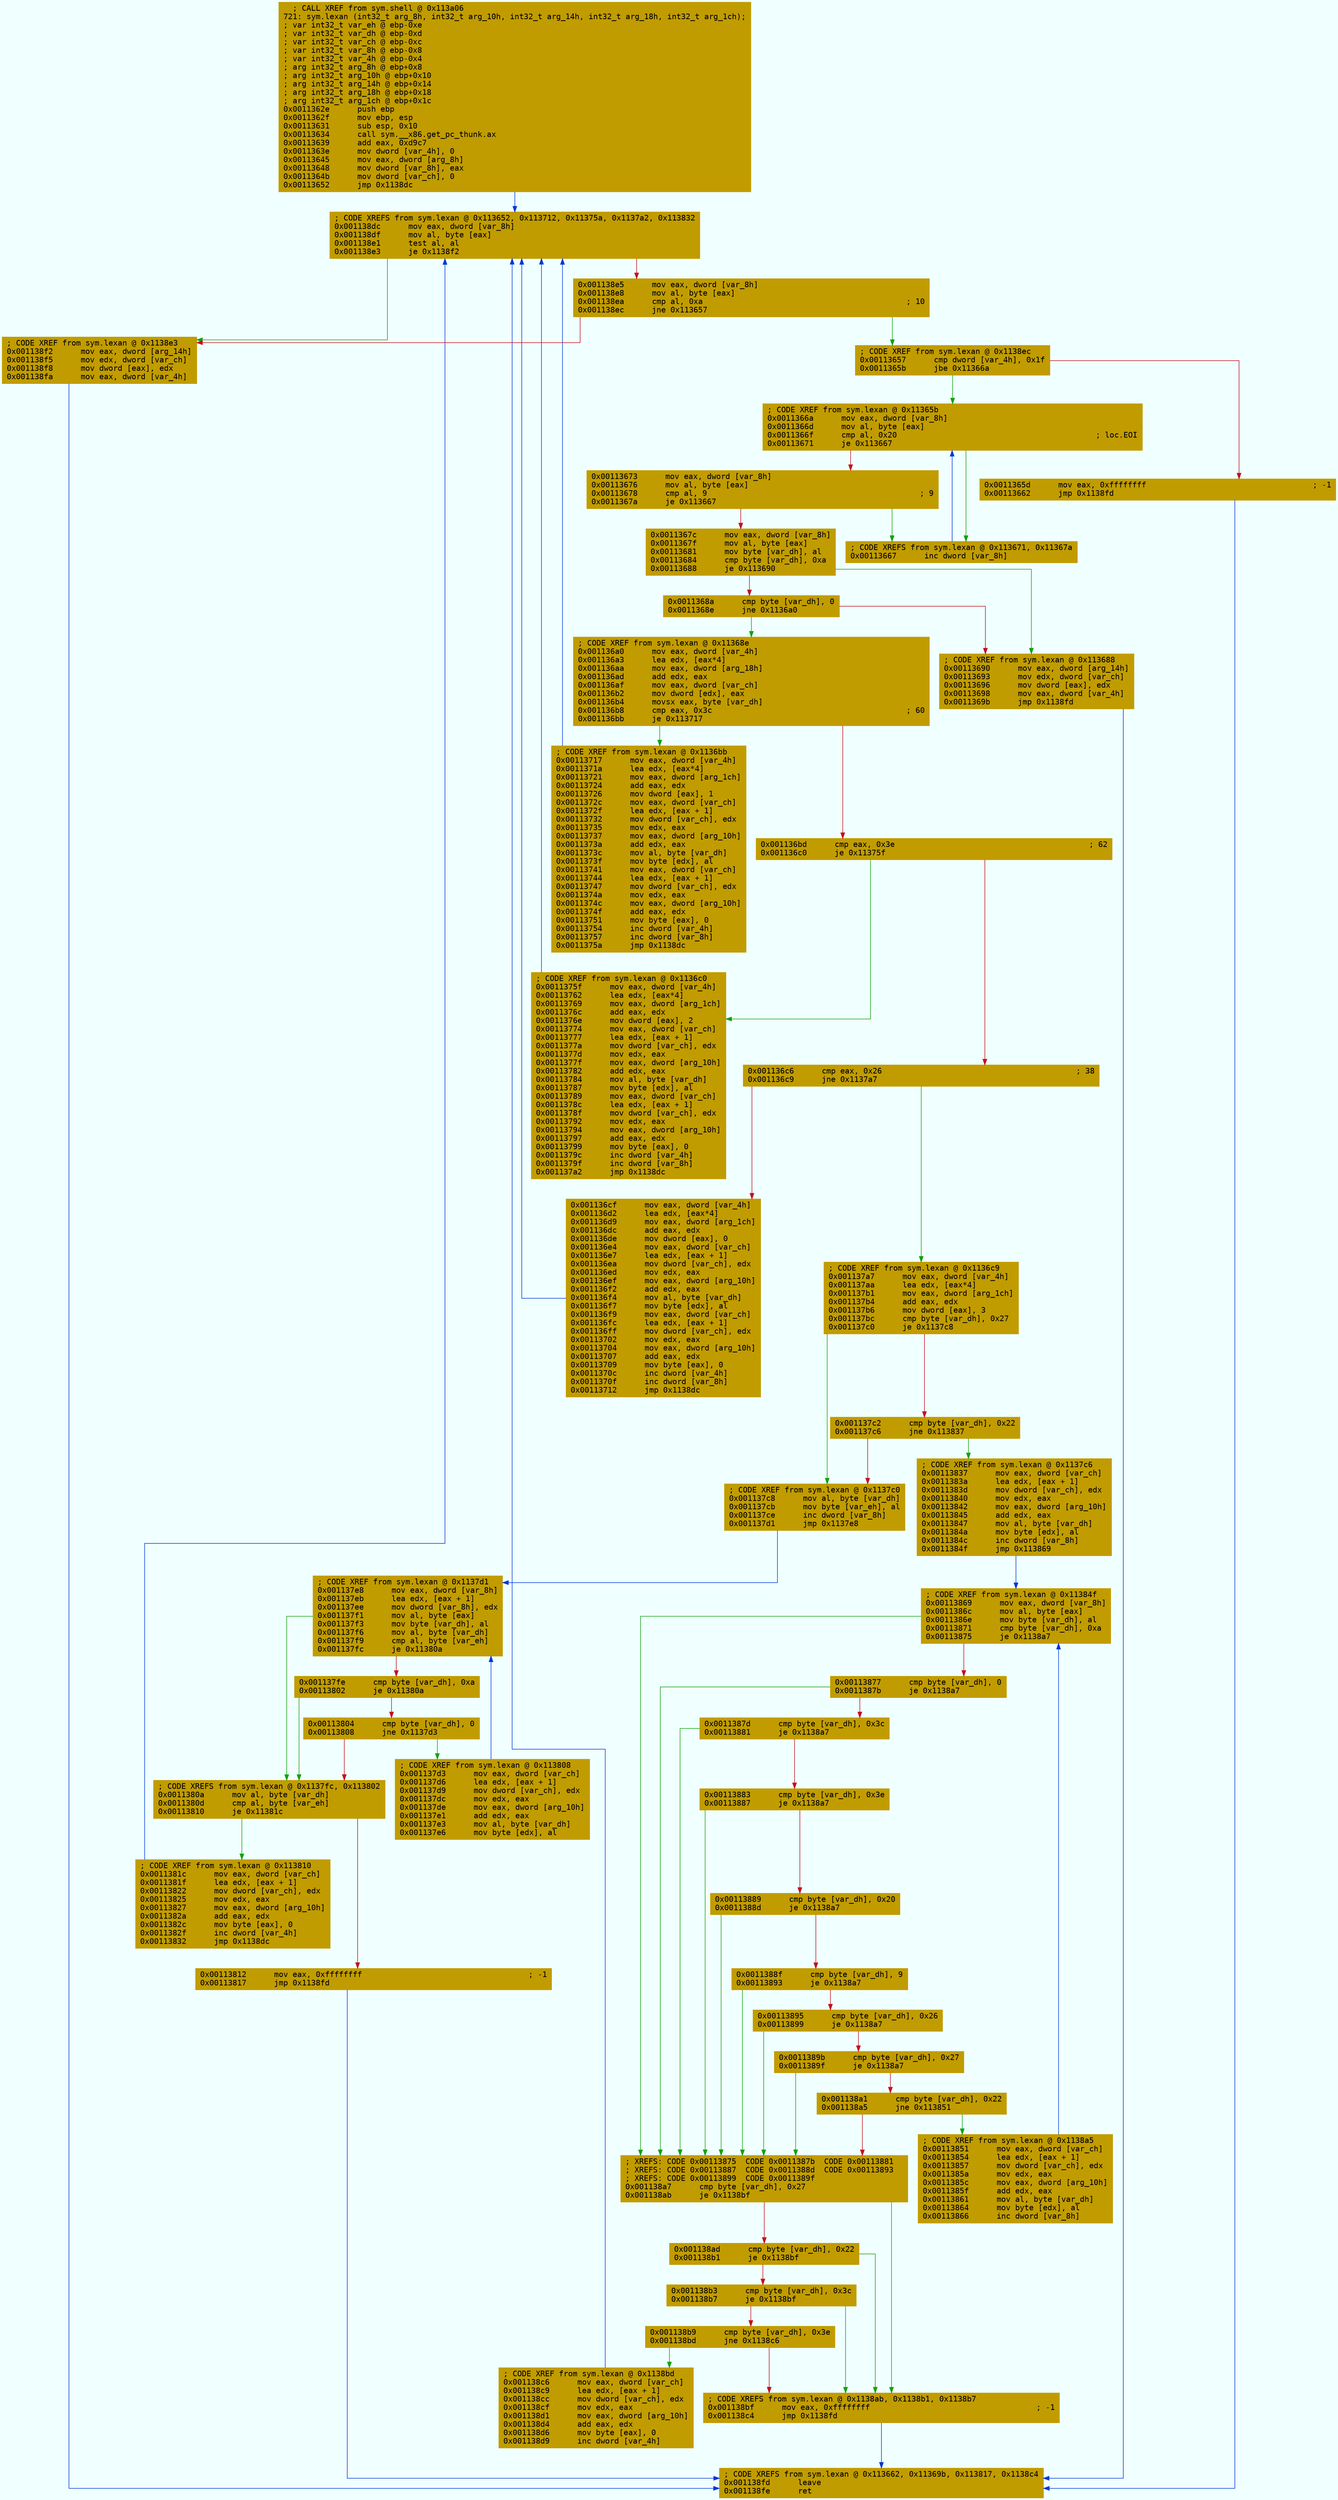 digraph code {
	graph [bgcolor=azure fontsize=8 fontname="Courier" splines="ortho"];
	node [fillcolor=gray style=filled shape=box];
	edge [arrowhead="normal"];
	"0x0011362e" [URL="sym.lexan/0x0011362e", fillcolor="#c19c00",color="#c19c00", fontname="Courier",label="  ; CALL XREF from sym.shell @ 0x113a06\l721: sym.lexan (int32_t arg_8h, int32_t arg_10h, int32_t arg_14h, int32_t arg_18h, int32_t arg_1ch);\l; var int32_t var_eh @ ebp-0xe\l; var int32_t var_dh @ ebp-0xd\l; var int32_t var_ch @ ebp-0xc\l; var int32_t var_8h @ ebp-0x8\l; var int32_t var_4h @ ebp-0x4\l; arg int32_t arg_8h @ ebp+0x8\l; arg int32_t arg_10h @ ebp+0x10\l; arg int32_t arg_14h @ ebp+0x14\l; arg int32_t arg_18h @ ebp+0x18\l; arg int32_t arg_1ch @ ebp+0x1c\l0x0011362e      push ebp\l0x0011362f      mov ebp, esp\l0x00113631      sub esp, 0x10\l0x00113634      call sym.__x86.get_pc_thunk.ax\l0x00113639      add eax, 0xd9c7\l0x0011363e      mov dword [var_4h], 0\l0x00113645      mov eax, dword [arg_8h]\l0x00113648      mov dword [var_8h], eax\l0x0011364b      mov dword [var_ch], 0\l0x00113652      jmp 0x1138dc\l"]
	"0x00113657" [URL="sym.lexan/0x00113657", fillcolor="#c19c00",color="#c19c00", fontname="Courier",label="; CODE XREF from sym.lexan @ 0x1138ec\l0x00113657      cmp dword [var_4h], 0x1f\l0x0011365b      jbe 0x11366a\l"]
	"0x0011365d" [URL="sym.lexan/0x0011365d", fillcolor="#c19c00",color="#c19c00", fontname="Courier",label="0x0011365d      mov eax, 0xffffffff                                    ; -1\l0x00113662      jmp 0x1138fd\l"]
	"0x00113667" [URL="sym.lexan/0x00113667", fillcolor="#c19c00",color="#c19c00", fontname="Courier",label="; CODE XREFS from sym.lexan @ 0x113671, 0x11367a\l0x00113667      inc dword [var_8h]\l"]
	"0x0011366a" [URL="sym.lexan/0x0011366a", fillcolor="#c19c00",color="#c19c00", fontname="Courier",label="; CODE XREF from sym.lexan @ 0x11365b\l0x0011366a      mov eax, dword [var_8h]\l0x0011366d      mov al, byte [eax]\l0x0011366f      cmp al, 0x20                                           ; loc.EOI\l0x00113671      je 0x113667\l"]
	"0x00113673" [URL="sym.lexan/0x00113673", fillcolor="#c19c00",color="#c19c00", fontname="Courier",label="0x00113673      mov eax, dword [var_8h]\l0x00113676      mov al, byte [eax]\l0x00113678      cmp al, 9                                              ; 9\l0x0011367a      je 0x113667\l"]
	"0x0011367c" [URL="sym.lexan/0x0011367c", fillcolor="#c19c00",color="#c19c00", fontname="Courier",label="0x0011367c      mov eax, dword [var_8h]\l0x0011367f      mov al, byte [eax]\l0x00113681      mov byte [var_dh], al\l0x00113684      cmp byte [var_dh], 0xa\l0x00113688      je 0x113690\l"]
	"0x0011368a" [URL="sym.lexan/0x0011368a", fillcolor="#c19c00",color="#c19c00", fontname="Courier",label="0x0011368a      cmp byte [var_dh], 0\l0x0011368e      jne 0x1136a0\l"]
	"0x00113690" [URL="sym.lexan/0x00113690", fillcolor="#c19c00",color="#c19c00", fontname="Courier",label="; CODE XREF from sym.lexan @ 0x113688\l0x00113690      mov eax, dword [arg_14h]\l0x00113693      mov edx, dword [var_ch]\l0x00113696      mov dword [eax], edx\l0x00113698      mov eax, dword [var_4h]\l0x0011369b      jmp 0x1138fd\l"]
	"0x001136a0" [URL="sym.lexan/0x001136a0", fillcolor="#c19c00",color="#c19c00", fontname="Courier",label="; CODE XREF from sym.lexan @ 0x11368e\l0x001136a0      mov eax, dword [var_4h]\l0x001136a3      lea edx, [eax*4]\l0x001136aa      mov eax, dword [arg_18h]\l0x001136ad      add edx, eax\l0x001136af      mov eax, dword [var_ch]\l0x001136b2      mov dword [edx], eax\l0x001136b4      movsx eax, byte [var_dh]\l0x001136b8      cmp eax, 0x3c                                          ; 60\l0x001136bb      je 0x113717\l"]
	"0x001136bd" [URL="sym.lexan/0x001136bd", fillcolor="#c19c00",color="#c19c00", fontname="Courier",label="0x001136bd      cmp eax, 0x3e                                          ; 62\l0x001136c0      je 0x11375f\l"]
	"0x001136c6" [URL="sym.lexan/0x001136c6", fillcolor="#c19c00",color="#c19c00", fontname="Courier",label="0x001136c6      cmp eax, 0x26                                          ; 38\l0x001136c9      jne 0x1137a7\l"]
	"0x001136cf" [URL="sym.lexan/0x001136cf", fillcolor="#c19c00",color="#c19c00", fontname="Courier",label="0x001136cf      mov eax, dword [var_4h]\l0x001136d2      lea edx, [eax*4]\l0x001136d9      mov eax, dword [arg_1ch]\l0x001136dc      add eax, edx\l0x001136de      mov dword [eax], 0\l0x001136e4      mov eax, dword [var_ch]\l0x001136e7      lea edx, [eax + 1]\l0x001136ea      mov dword [var_ch], edx\l0x001136ed      mov edx, eax\l0x001136ef      mov eax, dword [arg_10h]\l0x001136f2      add edx, eax\l0x001136f4      mov al, byte [var_dh]\l0x001136f7      mov byte [edx], al\l0x001136f9      mov eax, dword [var_ch]\l0x001136fc      lea edx, [eax + 1]\l0x001136ff      mov dword [var_ch], edx\l0x00113702      mov edx, eax\l0x00113704      mov eax, dword [arg_10h]\l0x00113707      add eax, edx\l0x00113709      mov byte [eax], 0\l0x0011370c      inc dword [var_4h]\l0x0011370f      inc dword [var_8h]\l0x00113712      jmp 0x1138dc\l"]
	"0x00113717" [URL="sym.lexan/0x00113717", fillcolor="#c19c00",color="#c19c00", fontname="Courier",label="; CODE XREF from sym.lexan @ 0x1136bb\l0x00113717      mov eax, dword [var_4h]\l0x0011371a      lea edx, [eax*4]\l0x00113721      mov eax, dword [arg_1ch]\l0x00113724      add eax, edx\l0x00113726      mov dword [eax], 1\l0x0011372c      mov eax, dword [var_ch]\l0x0011372f      lea edx, [eax + 1]\l0x00113732      mov dword [var_ch], edx\l0x00113735      mov edx, eax\l0x00113737      mov eax, dword [arg_10h]\l0x0011373a      add edx, eax\l0x0011373c      mov al, byte [var_dh]\l0x0011373f      mov byte [edx], al\l0x00113741      mov eax, dword [var_ch]\l0x00113744      lea edx, [eax + 1]\l0x00113747      mov dword [var_ch], edx\l0x0011374a      mov edx, eax\l0x0011374c      mov eax, dword [arg_10h]\l0x0011374f      add eax, edx\l0x00113751      mov byte [eax], 0\l0x00113754      inc dword [var_4h]\l0x00113757      inc dword [var_8h]\l0x0011375a      jmp 0x1138dc\l"]
	"0x0011375f" [URL="sym.lexan/0x0011375f", fillcolor="#c19c00",color="#c19c00", fontname="Courier",label="; CODE XREF from sym.lexan @ 0x1136c0\l0x0011375f      mov eax, dword [var_4h]\l0x00113762      lea edx, [eax*4]\l0x00113769      mov eax, dword [arg_1ch]\l0x0011376c      add eax, edx\l0x0011376e      mov dword [eax], 2\l0x00113774      mov eax, dword [var_ch]\l0x00113777      lea edx, [eax + 1]\l0x0011377a      mov dword [var_ch], edx\l0x0011377d      mov edx, eax\l0x0011377f      mov eax, dword [arg_10h]\l0x00113782      add edx, eax\l0x00113784      mov al, byte [var_dh]\l0x00113787      mov byte [edx], al\l0x00113789      mov eax, dword [var_ch]\l0x0011378c      lea edx, [eax + 1]\l0x0011378f      mov dword [var_ch], edx\l0x00113792      mov edx, eax\l0x00113794      mov eax, dword [arg_10h]\l0x00113797      add eax, edx\l0x00113799      mov byte [eax], 0\l0x0011379c      inc dword [var_4h]\l0x0011379f      inc dword [var_8h]\l0x001137a2      jmp 0x1138dc\l"]
	"0x001137a7" [URL="sym.lexan/0x001137a7", fillcolor="#c19c00",color="#c19c00", fontname="Courier",label="; CODE XREF from sym.lexan @ 0x1136c9\l0x001137a7      mov eax, dword [var_4h]\l0x001137aa      lea edx, [eax*4]\l0x001137b1      mov eax, dword [arg_1ch]\l0x001137b4      add eax, edx\l0x001137b6      mov dword [eax], 3\l0x001137bc      cmp byte [var_dh], 0x27\l0x001137c0      je 0x1137c8\l"]
	"0x001137c2" [URL="sym.lexan/0x001137c2", fillcolor="#c19c00",color="#c19c00", fontname="Courier",label="0x001137c2      cmp byte [var_dh], 0x22\l0x001137c6      jne 0x113837\l"]
	"0x001137c8" [URL="sym.lexan/0x001137c8", fillcolor="#c19c00",color="#c19c00", fontname="Courier",label="; CODE XREF from sym.lexan @ 0x1137c0\l0x001137c8      mov al, byte [var_dh]\l0x001137cb      mov byte [var_eh], al\l0x001137ce      inc dword [var_8h]\l0x001137d1      jmp 0x1137e8\l"]
	"0x001137d3" [URL="sym.lexan/0x001137d3", fillcolor="#c19c00",color="#c19c00", fontname="Courier",label="; CODE XREF from sym.lexan @ 0x113808\l0x001137d3      mov eax, dword [var_ch]\l0x001137d6      lea edx, [eax + 1]\l0x001137d9      mov dword [var_ch], edx\l0x001137dc      mov edx, eax\l0x001137de      mov eax, dword [arg_10h]\l0x001137e1      add edx, eax\l0x001137e3      mov al, byte [var_dh]\l0x001137e6      mov byte [edx], al\l"]
	"0x001137e8" [URL="sym.lexan/0x001137e8", fillcolor="#c19c00",color="#c19c00", fontname="Courier",label="; CODE XREF from sym.lexan @ 0x1137d1\l0x001137e8      mov eax, dword [var_8h]\l0x001137eb      lea edx, [eax + 1]\l0x001137ee      mov dword [var_8h], edx\l0x001137f1      mov al, byte [eax]\l0x001137f3      mov byte [var_dh], al\l0x001137f6      mov al, byte [var_dh]\l0x001137f9      cmp al, byte [var_eh]\l0x001137fc      je 0x11380a\l"]
	"0x001137fe" [URL="sym.lexan/0x001137fe", fillcolor="#c19c00",color="#c19c00", fontname="Courier",label="0x001137fe      cmp byte [var_dh], 0xa\l0x00113802      je 0x11380a\l"]
	"0x00113804" [URL="sym.lexan/0x00113804", fillcolor="#c19c00",color="#c19c00", fontname="Courier",label="0x00113804      cmp byte [var_dh], 0\l0x00113808      jne 0x1137d3\l"]
	"0x0011380a" [URL="sym.lexan/0x0011380a", fillcolor="#c19c00",color="#c19c00", fontname="Courier",label="; CODE XREFS from sym.lexan @ 0x1137fc, 0x113802\l0x0011380a      mov al, byte [var_dh]\l0x0011380d      cmp al, byte [var_eh]\l0x00113810      je 0x11381c\l"]
	"0x00113812" [URL="sym.lexan/0x00113812", fillcolor="#c19c00",color="#c19c00", fontname="Courier",label="0x00113812      mov eax, 0xffffffff                                    ; -1\l0x00113817      jmp 0x1138fd\l"]
	"0x0011381c" [URL="sym.lexan/0x0011381c", fillcolor="#c19c00",color="#c19c00", fontname="Courier",label="; CODE XREF from sym.lexan @ 0x113810\l0x0011381c      mov eax, dword [var_ch]\l0x0011381f      lea edx, [eax + 1]\l0x00113822      mov dword [var_ch], edx\l0x00113825      mov edx, eax\l0x00113827      mov eax, dword [arg_10h]\l0x0011382a      add eax, edx\l0x0011382c      mov byte [eax], 0\l0x0011382f      inc dword [var_4h]\l0x00113832      jmp 0x1138dc\l"]
	"0x00113837" [URL="sym.lexan/0x00113837", fillcolor="#c19c00",color="#c19c00", fontname="Courier",label="; CODE XREF from sym.lexan @ 0x1137c6\l0x00113837      mov eax, dword [var_ch]\l0x0011383a      lea edx, [eax + 1]\l0x0011383d      mov dword [var_ch], edx\l0x00113840      mov edx, eax\l0x00113842      mov eax, dword [arg_10h]\l0x00113845      add edx, eax\l0x00113847      mov al, byte [var_dh]\l0x0011384a      mov byte [edx], al\l0x0011384c      inc dword [var_8h]\l0x0011384f      jmp 0x113869\l"]
	"0x00113851" [URL="sym.lexan/0x00113851", fillcolor="#c19c00",color="#c19c00", fontname="Courier",label="; CODE XREF from sym.lexan @ 0x1138a5\l0x00113851      mov eax, dword [var_ch]\l0x00113854      lea edx, [eax + 1]\l0x00113857      mov dword [var_ch], edx\l0x0011385a      mov edx, eax\l0x0011385c      mov eax, dword [arg_10h]\l0x0011385f      add edx, eax\l0x00113861      mov al, byte [var_dh]\l0x00113864      mov byte [edx], al\l0x00113866      inc dword [var_8h]\l"]
	"0x00113869" [URL="sym.lexan/0x00113869", fillcolor="#c19c00",color="#c19c00", fontname="Courier",label="; CODE XREF from sym.lexan @ 0x11384f\l0x00113869      mov eax, dword [var_8h]\l0x0011386c      mov al, byte [eax]\l0x0011386e      mov byte [var_dh], al\l0x00113871      cmp byte [var_dh], 0xa\l0x00113875      je 0x1138a7\l"]
	"0x00113877" [URL="sym.lexan/0x00113877", fillcolor="#c19c00",color="#c19c00", fontname="Courier",label="0x00113877      cmp byte [var_dh], 0\l0x0011387b      je 0x1138a7\l"]
	"0x0011387d" [URL="sym.lexan/0x0011387d", fillcolor="#c19c00",color="#c19c00", fontname="Courier",label="0x0011387d      cmp byte [var_dh], 0x3c\l0x00113881      je 0x1138a7\l"]
	"0x00113883" [URL="sym.lexan/0x00113883", fillcolor="#c19c00",color="#c19c00", fontname="Courier",label="0x00113883      cmp byte [var_dh], 0x3e\l0x00113887      je 0x1138a7\l"]
	"0x00113889" [URL="sym.lexan/0x00113889", fillcolor="#c19c00",color="#c19c00", fontname="Courier",label="0x00113889      cmp byte [var_dh], 0x20\l0x0011388d      je 0x1138a7\l"]
	"0x0011388f" [URL="sym.lexan/0x0011388f", fillcolor="#c19c00",color="#c19c00", fontname="Courier",label="0x0011388f      cmp byte [var_dh], 9\l0x00113893      je 0x1138a7\l"]
	"0x00113895" [URL="sym.lexan/0x00113895", fillcolor="#c19c00",color="#c19c00", fontname="Courier",label="0x00113895      cmp byte [var_dh], 0x26\l0x00113899      je 0x1138a7\l"]
	"0x0011389b" [URL="sym.lexan/0x0011389b", fillcolor="#c19c00",color="#c19c00", fontname="Courier",label="0x0011389b      cmp byte [var_dh], 0x27\l0x0011389f      je 0x1138a7\l"]
	"0x001138a1" [URL="sym.lexan/0x001138a1", fillcolor="#c19c00",color="#c19c00", fontname="Courier",label="0x001138a1      cmp byte [var_dh], 0x22\l0x001138a5      jne 0x113851\l"]
	"0x001138a7" [URL="sym.lexan/0x001138a7", fillcolor="#c19c00",color="#c19c00", fontname="Courier",label="; XREFS: CODE 0x00113875  CODE 0x0011387b  CODE 0x00113881  \l; XREFS: CODE 0x00113887  CODE 0x0011388d  CODE 0x00113893  \l; XREFS: CODE 0x00113899  CODE 0x0011389f  \l0x001138a7      cmp byte [var_dh], 0x27\l0x001138ab      je 0x1138bf\l"]
	"0x001138ad" [URL="sym.lexan/0x001138ad", fillcolor="#c19c00",color="#c19c00", fontname="Courier",label="0x001138ad      cmp byte [var_dh], 0x22\l0x001138b1      je 0x1138bf\l"]
	"0x001138b3" [URL="sym.lexan/0x001138b3", fillcolor="#c19c00",color="#c19c00", fontname="Courier",label="0x001138b3      cmp byte [var_dh], 0x3c\l0x001138b7      je 0x1138bf\l"]
	"0x001138b9" [URL="sym.lexan/0x001138b9", fillcolor="#c19c00",color="#c19c00", fontname="Courier",label="0x001138b9      cmp byte [var_dh], 0x3e\l0x001138bd      jne 0x1138c6\l"]
	"0x001138bf" [URL="sym.lexan/0x001138bf", fillcolor="#c19c00",color="#c19c00", fontname="Courier",label="; CODE XREFS from sym.lexan @ 0x1138ab, 0x1138b1, 0x1138b7\l0x001138bf      mov eax, 0xffffffff                                    ; -1\l0x001138c4      jmp 0x1138fd\l"]
	"0x001138c6" [URL="sym.lexan/0x001138c6", fillcolor="#c19c00",color="#c19c00", fontname="Courier",label="; CODE XREF from sym.lexan @ 0x1138bd\l0x001138c6      mov eax, dword [var_ch]\l0x001138c9      lea edx, [eax + 1]\l0x001138cc      mov dword [var_ch], edx\l0x001138cf      mov edx, eax\l0x001138d1      mov eax, dword [arg_10h]\l0x001138d4      add eax, edx\l0x001138d6      mov byte [eax], 0\l0x001138d9      inc dword [var_4h]\l"]
	"0x001138dc" [URL="sym.lexan/0x001138dc", fillcolor="#c19c00",color="#c19c00", fontname="Courier",label="; CODE XREFS from sym.lexan @ 0x113652, 0x113712, 0x11375a, 0x1137a2, 0x113832\l0x001138dc      mov eax, dword [var_8h]\l0x001138df      mov al, byte [eax]\l0x001138e1      test al, al\l0x001138e3      je 0x1138f2\l"]
	"0x001138e5" [URL="sym.lexan/0x001138e5", fillcolor="#c19c00",color="#c19c00", fontname="Courier",label="0x001138e5      mov eax, dword [var_8h]\l0x001138e8      mov al, byte [eax]\l0x001138ea      cmp al, 0xa                                            ; 10\l0x001138ec      jne 0x113657\l"]
	"0x001138f2" [URL="sym.lexan/0x001138f2", fillcolor="#c19c00",color="#c19c00", fontname="Courier",label="; CODE XREF from sym.lexan @ 0x1138e3\l0x001138f2      mov eax, dword [arg_14h]\l0x001138f5      mov edx, dword [var_ch]\l0x001138f8      mov dword [eax], edx\l0x001138fa      mov eax, dword [var_4h]\l"]
	"0x001138fd" [URL="sym.lexan/0x001138fd", fillcolor="#c19c00",color="#c19c00", fontname="Courier",label="; CODE XREFS from sym.lexan @ 0x113662, 0x11369b, 0x113817, 0x1138c4\l0x001138fd      leave\l0x001138fe      ret\l"]
        "0x0011362e" -> "0x001138dc" [color="#0037da"];
        "0x00113657" -> "0x0011366a" [color="#13a10e"];
        "0x00113657" -> "0x0011365d" [color="#c50f1f"];
        "0x0011365d" -> "0x001138fd" [color="#0037da"];
        "0x00113667" -> "0x0011366a" [color="#0037da"];
        "0x0011366a" -> "0x00113667" [color="#13a10e"];
        "0x0011366a" -> "0x00113673" [color="#c50f1f"];
        "0x00113673" -> "0x00113667" [color="#13a10e"];
        "0x00113673" -> "0x0011367c" [color="#c50f1f"];
        "0x0011367c" -> "0x00113690" [color="#13a10e"];
        "0x0011367c" -> "0x0011368a" [color="#c50f1f"];
        "0x0011368a" -> "0x001136a0" [color="#13a10e"];
        "0x0011368a" -> "0x00113690" [color="#c50f1f"];
        "0x00113690" -> "0x001138fd" [color="#0037da"];
        "0x001136a0" -> "0x00113717" [color="#13a10e"];
        "0x001136a0" -> "0x001136bd" [color="#c50f1f"];
        "0x001136bd" -> "0x0011375f" [color="#13a10e"];
        "0x001136bd" -> "0x001136c6" [color="#c50f1f"];
        "0x001136c6" -> "0x001137a7" [color="#13a10e"];
        "0x001136c6" -> "0x001136cf" [color="#c50f1f"];
        "0x001136cf" -> "0x001138dc" [color="#0037da"];
        "0x00113717" -> "0x001138dc" [color="#0037da"];
        "0x0011375f" -> "0x001138dc" [color="#0037da"];
        "0x001137a7" -> "0x001137c8" [color="#13a10e"];
        "0x001137a7" -> "0x001137c2" [color="#c50f1f"];
        "0x001137c2" -> "0x00113837" [color="#13a10e"];
        "0x001137c2" -> "0x001137c8" [color="#c50f1f"];
        "0x001137c8" -> "0x001137e8" [color="#0037da"];
        "0x001137d3" -> "0x001137e8" [color="#0037da"];
        "0x001137e8" -> "0x0011380a" [color="#13a10e"];
        "0x001137e8" -> "0x001137fe" [color="#c50f1f"];
        "0x001137fe" -> "0x0011380a" [color="#13a10e"];
        "0x001137fe" -> "0x00113804" [color="#c50f1f"];
        "0x00113804" -> "0x001137d3" [color="#13a10e"];
        "0x00113804" -> "0x0011380a" [color="#c50f1f"];
        "0x0011380a" -> "0x0011381c" [color="#13a10e"];
        "0x0011380a" -> "0x00113812" [color="#c50f1f"];
        "0x00113812" -> "0x001138fd" [color="#0037da"];
        "0x0011381c" -> "0x001138dc" [color="#0037da"];
        "0x00113837" -> "0x00113869" [color="#0037da"];
        "0x00113851" -> "0x00113869" [color="#0037da"];
        "0x00113869" -> "0x001138a7" [color="#13a10e"];
        "0x00113869" -> "0x00113877" [color="#c50f1f"];
        "0x00113877" -> "0x001138a7" [color="#13a10e"];
        "0x00113877" -> "0x0011387d" [color="#c50f1f"];
        "0x0011387d" -> "0x001138a7" [color="#13a10e"];
        "0x0011387d" -> "0x00113883" [color="#c50f1f"];
        "0x00113883" -> "0x001138a7" [color="#13a10e"];
        "0x00113883" -> "0x00113889" [color="#c50f1f"];
        "0x00113889" -> "0x001138a7" [color="#13a10e"];
        "0x00113889" -> "0x0011388f" [color="#c50f1f"];
        "0x0011388f" -> "0x001138a7" [color="#13a10e"];
        "0x0011388f" -> "0x00113895" [color="#c50f1f"];
        "0x00113895" -> "0x001138a7" [color="#13a10e"];
        "0x00113895" -> "0x0011389b" [color="#c50f1f"];
        "0x0011389b" -> "0x001138a7" [color="#13a10e"];
        "0x0011389b" -> "0x001138a1" [color="#c50f1f"];
        "0x001138a1" -> "0x00113851" [color="#13a10e"];
        "0x001138a1" -> "0x001138a7" [color="#c50f1f"];
        "0x001138a7" -> "0x001138bf" [color="#13a10e"];
        "0x001138a7" -> "0x001138ad" [color="#c50f1f"];
        "0x001138ad" -> "0x001138bf" [color="#13a10e"];
        "0x001138ad" -> "0x001138b3" [color="#c50f1f"];
        "0x001138b3" -> "0x001138bf" [color="#13a10e"];
        "0x001138b3" -> "0x001138b9" [color="#c50f1f"];
        "0x001138b9" -> "0x001138c6" [color="#13a10e"];
        "0x001138b9" -> "0x001138bf" [color="#c50f1f"];
        "0x001138bf" -> "0x001138fd" [color="#0037da"];
        "0x001138c6" -> "0x001138dc" [color="#0037da"];
        "0x001138dc" -> "0x001138f2" [color="#13a10e"];
        "0x001138dc" -> "0x001138e5" [color="#c50f1f"];
        "0x001138e5" -> "0x00113657" [color="#13a10e"];
        "0x001138e5" -> "0x001138f2" [color="#c50f1f"];
        "0x001138f2" -> "0x001138fd" [color="#0037da"];
}
